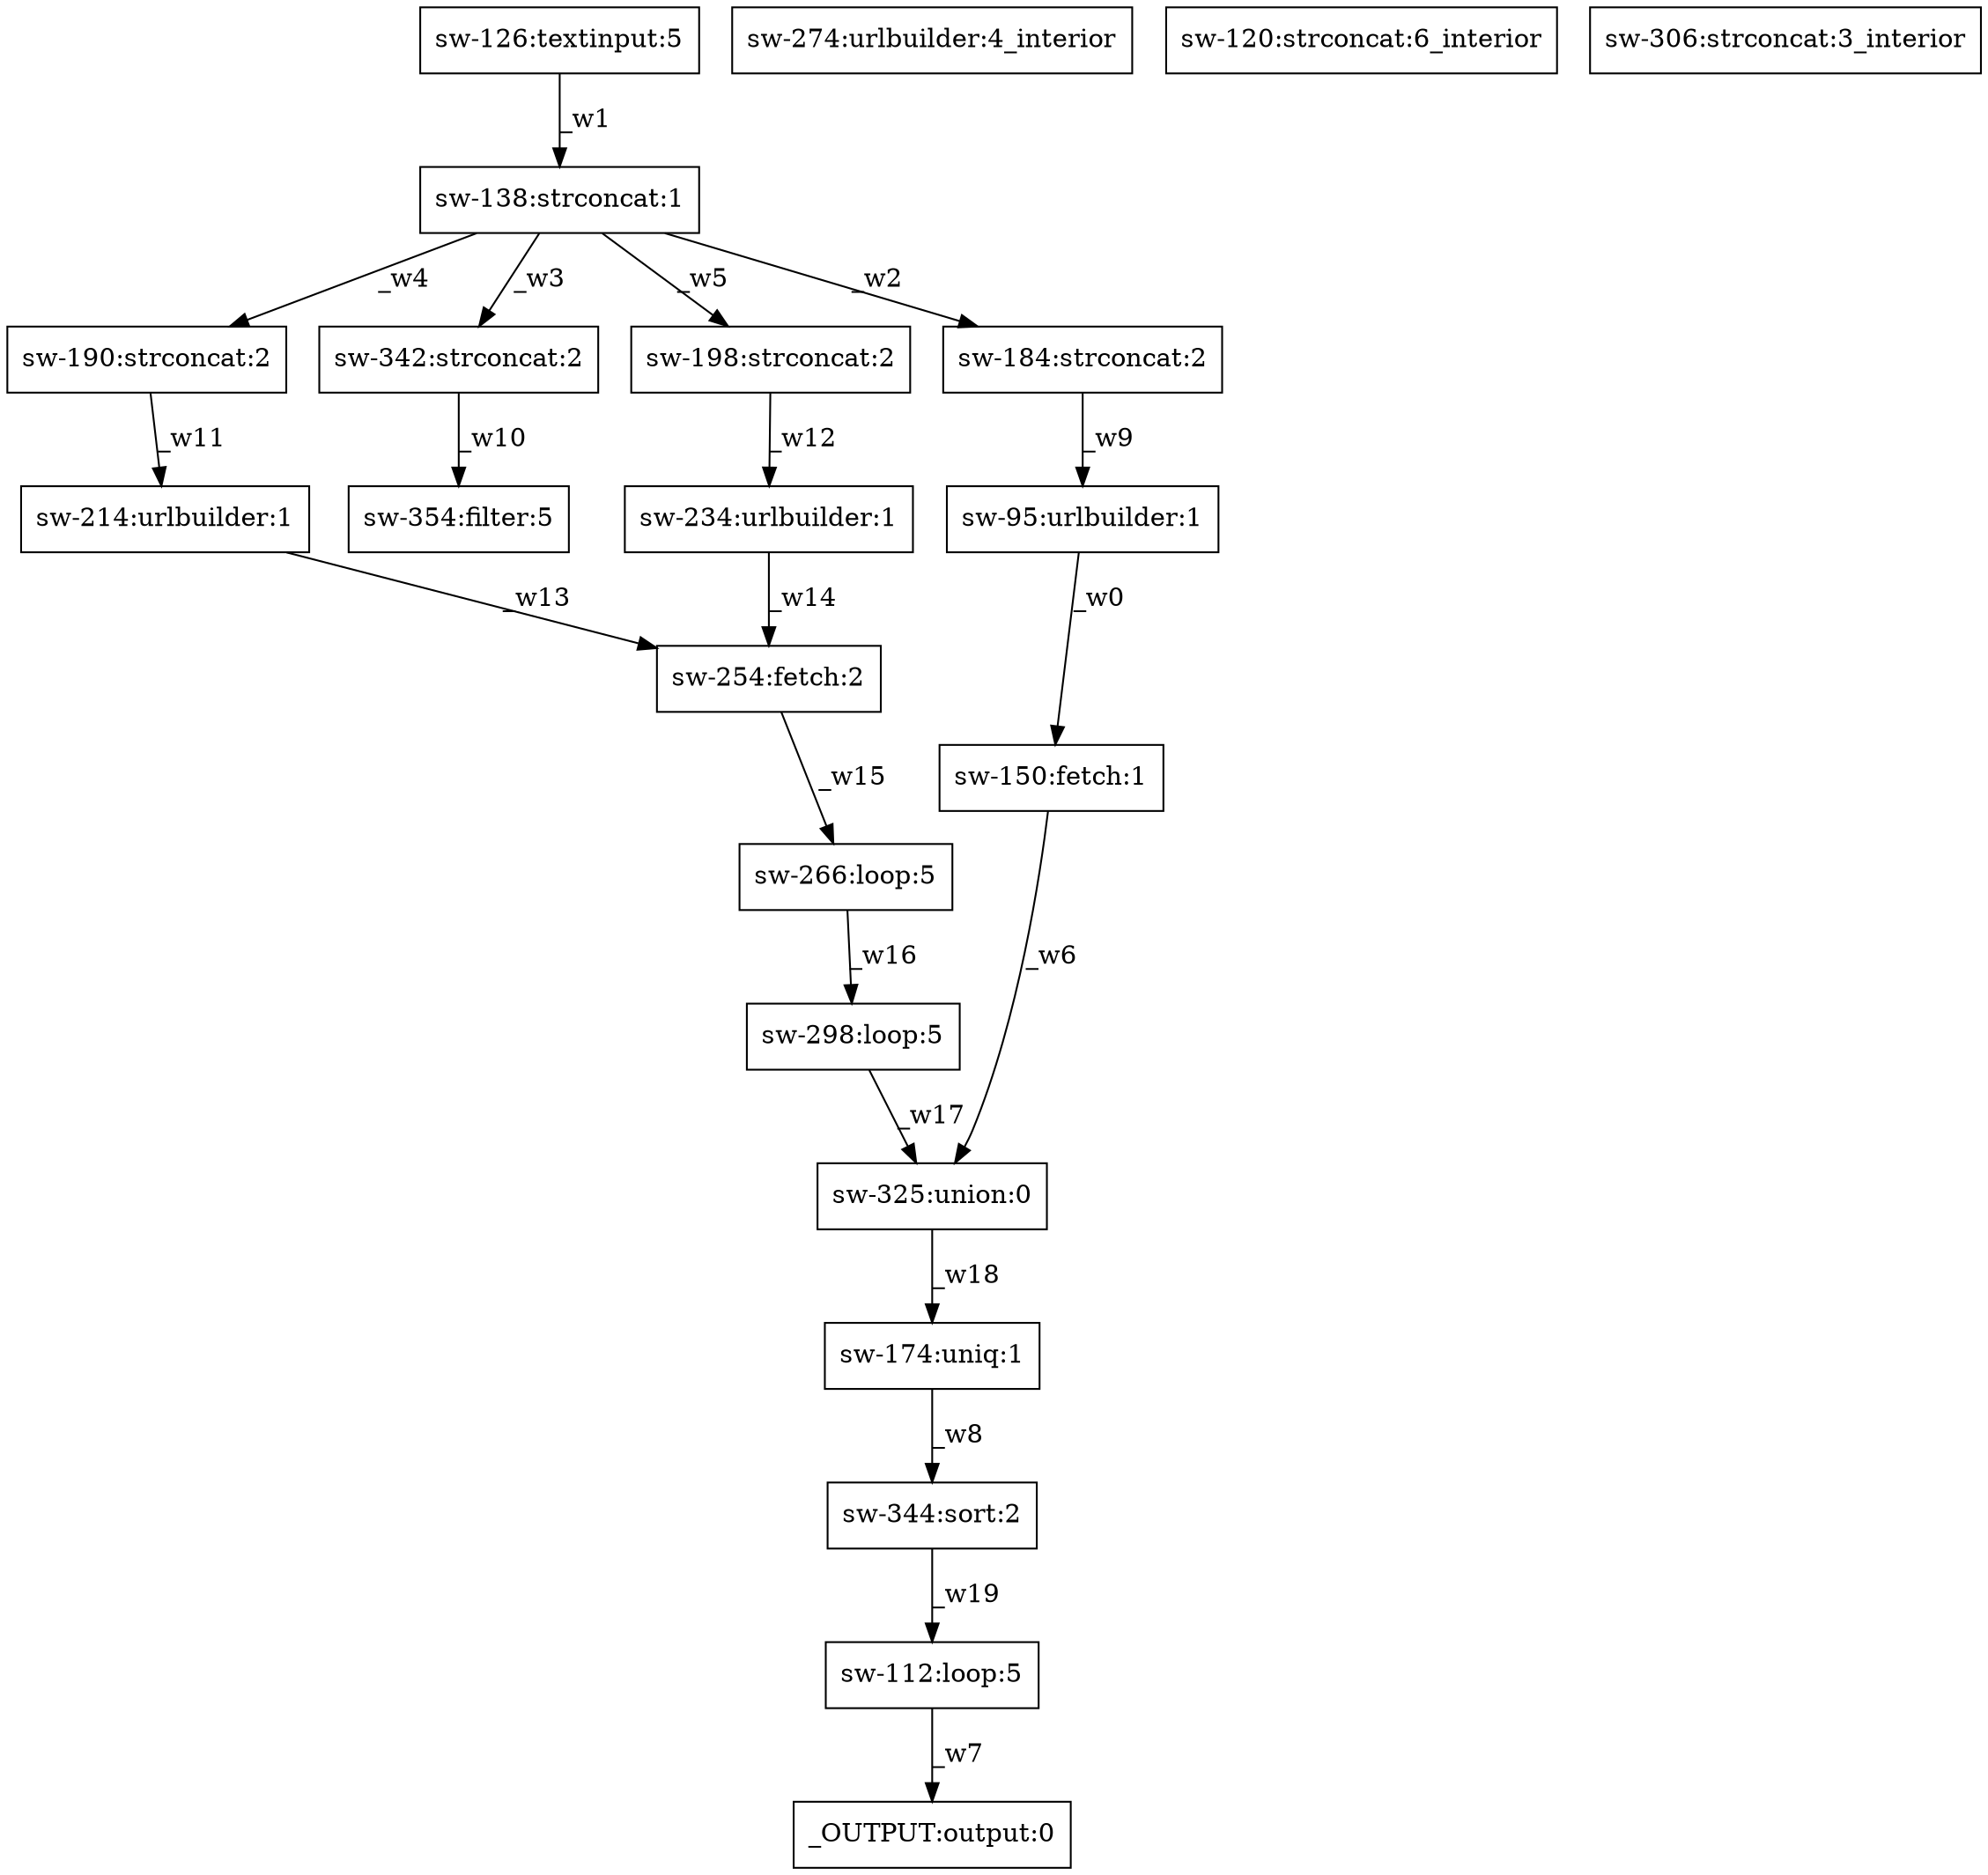 digraph test1 { node [shape=box] "sw-126" [label="sw-126:textinput:5"];"_OUTPUT" [label="_OUTPUT:output:0"];"sw-190" [label="sw-190:strconcat:2"];"sw-214" [label="sw-214:urlbuilder:1"];"sw-298" [label="sw-298:loop:5"];"sw-342" [label="sw-342:strconcat:2"];"sw-274" [label="sw-274:urlbuilder:4_interior"];"sw-266" [label="sw-266:loop:5"];"sw-325" [label="sw-325:union:0"];"sw-112" [label="sw-112:loop:5"];"sw-234" [label="sw-234:urlbuilder:1"];"sw-138" [label="sw-138:strconcat:1"];"sw-174" [label="sw-174:uniq:1"];"sw-184" [label="sw-184:strconcat:2"];"sw-150" [label="sw-150:fetch:1"];"sw-344" [label="sw-344:sort:2"];"sw-120" [label="sw-120:strconcat:6_interior"];"sw-306" [label="sw-306:strconcat:3_interior"];"sw-95" [label="sw-95:urlbuilder:1"];"sw-354" [label="sw-354:filter:5"];"sw-254" [label="sw-254:fetch:2"];"sw-198" [label="sw-198:strconcat:2"];"sw-95" -> "sw-150" [label="_w0"];"sw-126" -> "sw-138" [label="_w1"];"sw-138" -> "sw-184" [label="_w2"];"sw-138" -> "sw-342" [label="_w3"];"sw-138" -> "sw-190" [label="_w4"];"sw-138" -> "sw-198" [label="_w5"];"sw-150" -> "sw-325" [label="_w6"];"sw-112" -> "_OUTPUT" [label="_w7"];"sw-174" -> "sw-344" [label="_w8"];"sw-184" -> "sw-95" [label="_w9"];"sw-342" -> "sw-354" [label="_w10"];"sw-190" -> "sw-214" [label="_w11"];"sw-198" -> "sw-234" [label="_w12"];"sw-214" -> "sw-254" [label="_w13"];"sw-234" -> "sw-254" [label="_w14"];"sw-254" -> "sw-266" [label="_w15"];"sw-266" -> "sw-298" [label="_w16"];"sw-298" -> "sw-325" [label="_w17"];"sw-325" -> "sw-174" [label="_w18"];"sw-344" -> "sw-112" [label="_w19"];}